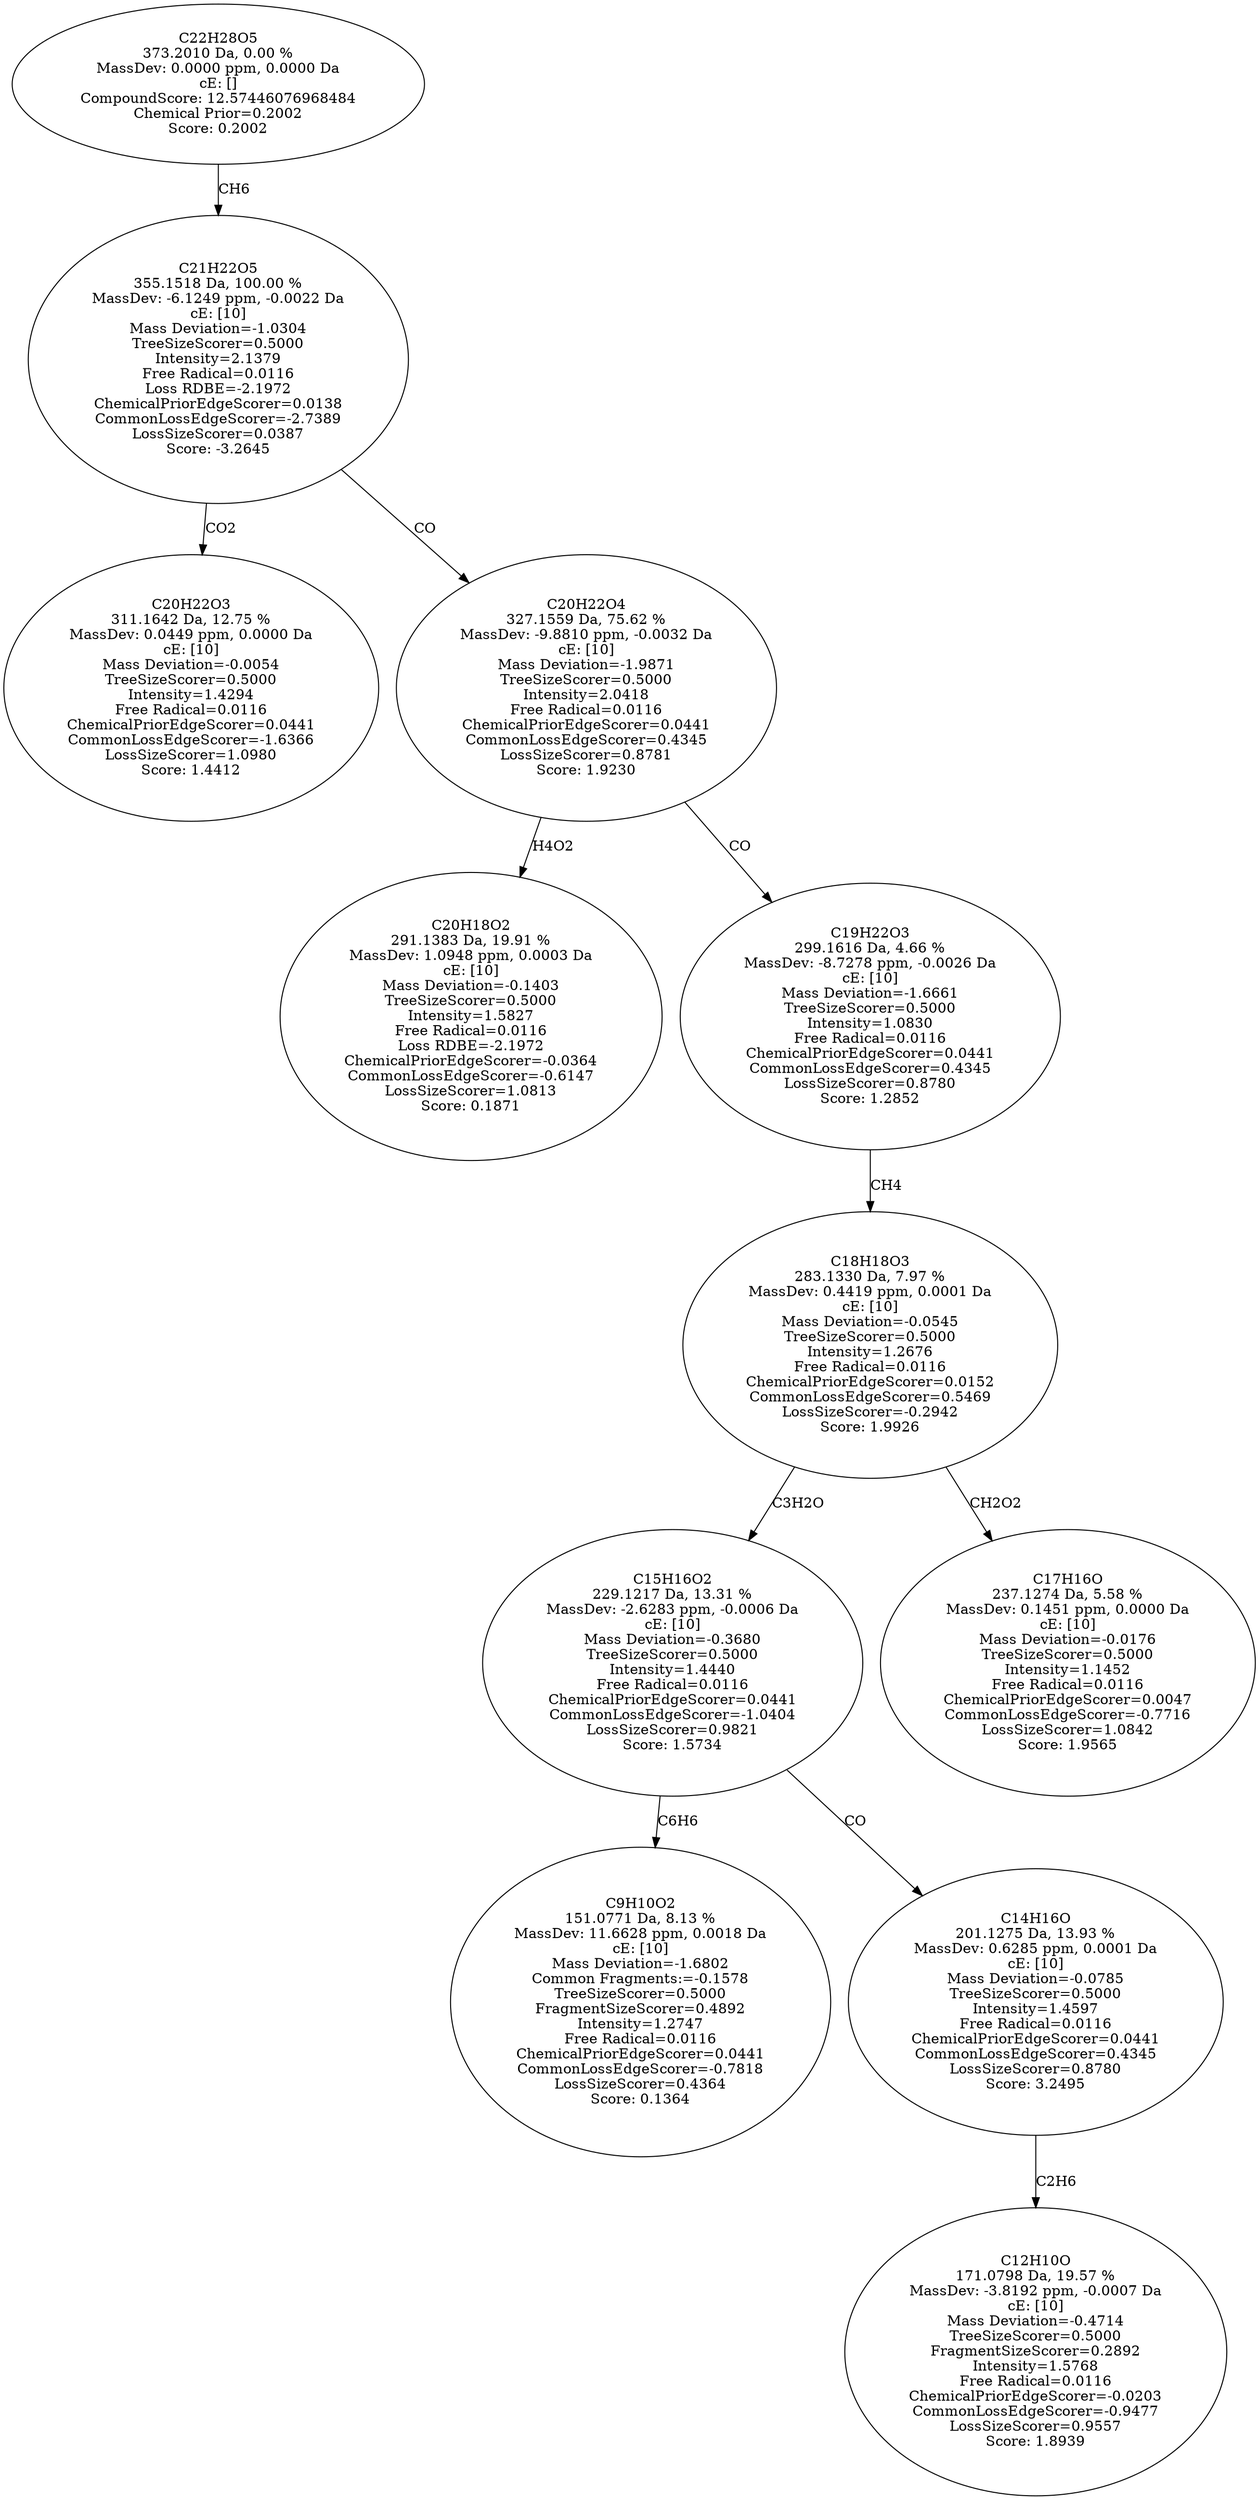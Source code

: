 strict digraph {
v1 [label="C20H22O3\n311.1642 Da, 12.75 %\nMassDev: 0.0449 ppm, 0.0000 Da\ncE: [10]\nMass Deviation=-0.0054\nTreeSizeScorer=0.5000\nIntensity=1.4294\nFree Radical=0.0116\nChemicalPriorEdgeScorer=0.0441\nCommonLossEdgeScorer=-1.6366\nLossSizeScorer=1.0980\nScore: 1.4412"];
v2 [label="C20H18O2\n291.1383 Da, 19.91 %\nMassDev: 1.0948 ppm, 0.0003 Da\ncE: [10]\nMass Deviation=-0.1403\nTreeSizeScorer=0.5000\nIntensity=1.5827\nFree Radical=0.0116\nLoss RDBE=-2.1972\nChemicalPriorEdgeScorer=-0.0364\nCommonLossEdgeScorer=-0.6147\nLossSizeScorer=1.0813\nScore: 0.1871"];
v3 [label="C9H10O2\n151.0771 Da, 8.13 %\nMassDev: 11.6628 ppm, 0.0018 Da\ncE: [10]\nMass Deviation=-1.6802\nCommon Fragments:=-0.1578\nTreeSizeScorer=0.5000\nFragmentSizeScorer=0.4892\nIntensity=1.2747\nFree Radical=0.0116\nChemicalPriorEdgeScorer=0.0441\nCommonLossEdgeScorer=-0.7818\nLossSizeScorer=0.4364\nScore: 0.1364"];
v4 [label="C12H10O\n171.0798 Da, 19.57 %\nMassDev: -3.8192 ppm, -0.0007 Da\ncE: [10]\nMass Deviation=-0.4714\nTreeSizeScorer=0.5000\nFragmentSizeScorer=0.2892\nIntensity=1.5768\nFree Radical=0.0116\nChemicalPriorEdgeScorer=-0.0203\nCommonLossEdgeScorer=-0.9477\nLossSizeScorer=0.9557\nScore: 1.8939"];
v5 [label="C14H16O\n201.1275 Da, 13.93 %\nMassDev: 0.6285 ppm, 0.0001 Da\ncE: [10]\nMass Deviation=-0.0785\nTreeSizeScorer=0.5000\nIntensity=1.4597\nFree Radical=0.0116\nChemicalPriorEdgeScorer=0.0441\nCommonLossEdgeScorer=0.4345\nLossSizeScorer=0.8780\nScore: 3.2495"];
v6 [label="C15H16O2\n229.1217 Da, 13.31 %\nMassDev: -2.6283 ppm, -0.0006 Da\ncE: [10]\nMass Deviation=-0.3680\nTreeSizeScorer=0.5000\nIntensity=1.4440\nFree Radical=0.0116\nChemicalPriorEdgeScorer=0.0441\nCommonLossEdgeScorer=-1.0404\nLossSizeScorer=0.9821\nScore: 1.5734"];
v7 [label="C17H16O\n237.1274 Da, 5.58 %\nMassDev: 0.1451 ppm, 0.0000 Da\ncE: [10]\nMass Deviation=-0.0176\nTreeSizeScorer=0.5000\nIntensity=1.1452\nFree Radical=0.0116\nChemicalPriorEdgeScorer=0.0047\nCommonLossEdgeScorer=-0.7716\nLossSizeScorer=1.0842\nScore: 1.9565"];
v8 [label="C18H18O3\n283.1330 Da, 7.97 %\nMassDev: 0.4419 ppm, 0.0001 Da\ncE: [10]\nMass Deviation=-0.0545\nTreeSizeScorer=0.5000\nIntensity=1.2676\nFree Radical=0.0116\nChemicalPriorEdgeScorer=0.0152\nCommonLossEdgeScorer=0.5469\nLossSizeScorer=-0.2942\nScore: 1.9926"];
v9 [label="C19H22O3\n299.1616 Da, 4.66 %\nMassDev: -8.7278 ppm, -0.0026 Da\ncE: [10]\nMass Deviation=-1.6661\nTreeSizeScorer=0.5000\nIntensity=1.0830\nFree Radical=0.0116\nChemicalPriorEdgeScorer=0.0441\nCommonLossEdgeScorer=0.4345\nLossSizeScorer=0.8780\nScore: 1.2852"];
v10 [label="C20H22O4\n327.1559 Da, 75.62 %\nMassDev: -9.8810 ppm, -0.0032 Da\ncE: [10]\nMass Deviation=-1.9871\nTreeSizeScorer=0.5000\nIntensity=2.0418\nFree Radical=0.0116\nChemicalPriorEdgeScorer=0.0441\nCommonLossEdgeScorer=0.4345\nLossSizeScorer=0.8781\nScore: 1.9230"];
v11 [label="C21H22O5\n355.1518 Da, 100.00 %\nMassDev: -6.1249 ppm, -0.0022 Da\ncE: [10]\nMass Deviation=-1.0304\nTreeSizeScorer=0.5000\nIntensity=2.1379\nFree Radical=0.0116\nLoss RDBE=-2.1972\nChemicalPriorEdgeScorer=0.0138\nCommonLossEdgeScorer=-2.7389\nLossSizeScorer=0.0387\nScore: -3.2645"];
v12 [label="C22H28O5\n373.2010 Da, 0.00 %\nMassDev: 0.0000 ppm, 0.0000 Da\ncE: []\nCompoundScore: 12.57446076968484\nChemical Prior=0.2002\nScore: 0.2002"];
v11 -> v1 [label="CO2"];
v10 -> v2 [label="H4O2"];
v6 -> v3 [label="C6H6"];
v5 -> v4 [label="C2H6"];
v6 -> v5 [label="CO"];
v8 -> v6 [label="C3H2O"];
v8 -> v7 [label="CH2O2"];
v9 -> v8 [label="CH4"];
v10 -> v9 [label="CO"];
v11 -> v10 [label="CO"];
v12 -> v11 [label="CH6"];
}